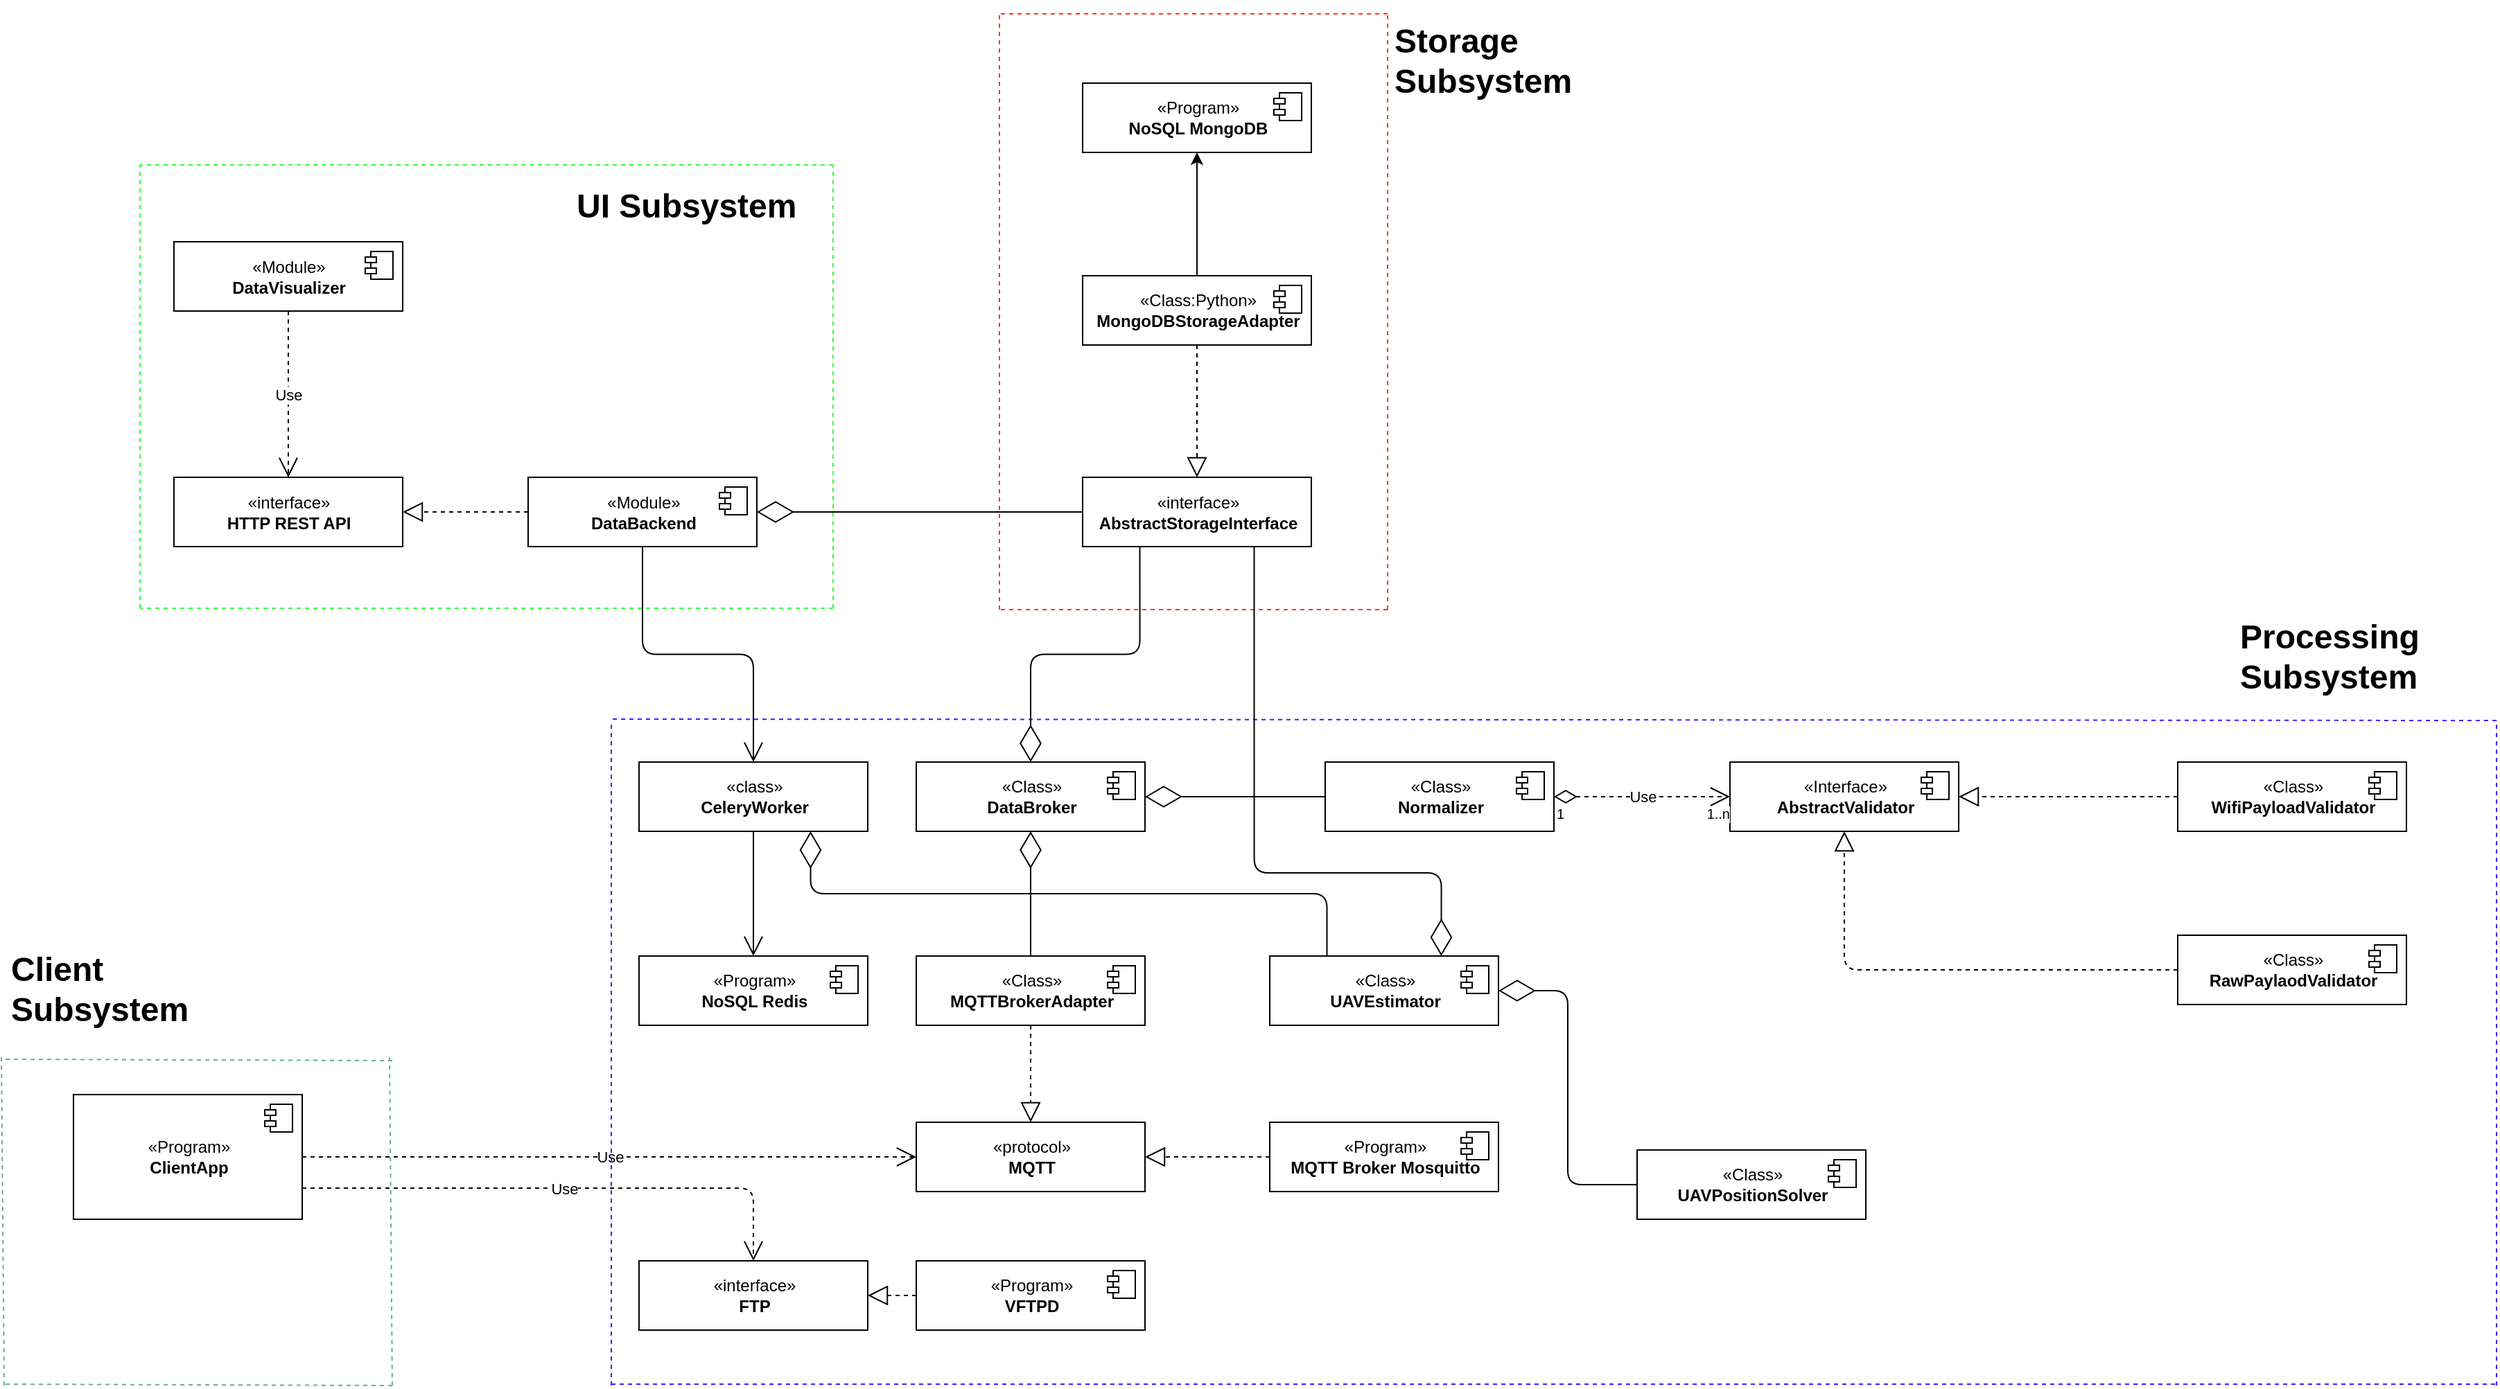 <mxfile version="12.6.5" type="device" pages="4"><diagram id="6IakAbtsR24Qg-O8dDfu" name="overview"><mxGraphModel dx="3129" dy="866" grid="1" gridSize="10" guides="1" tooltips="1" connect="1" arrows="1" fold="1" page="1" pageScale="1" pageWidth="850" pageHeight="1100" math="0" shadow="0"><root><mxCell id="WTVsRSyBLhQIjKixNa4r-0"/><mxCell id="WTVsRSyBLhQIjKixNa4r-1" parent="WTVsRSyBLhQIjKixNa4r-0"/><mxCell id="b8sYTqoRvyCXlpVilOBI-0" value="«interface»&lt;br&gt;&lt;b&gt;AbstractStorageInterface&lt;/b&gt;" style="html=1;" parent="WTVsRSyBLhQIjKixNa4r-1" vertex="1"><mxGeometry x="-340" y="384.5" width="165" height="50" as="geometry"/></mxCell><mxCell id="b8sYTqoRvyCXlpVilOBI-9" value="«Class»&lt;br&gt;&lt;b&gt;DataBroker&lt;/b&gt;" style="html=1;" parent="WTVsRSyBLhQIjKixNa4r-1" vertex="1"><mxGeometry x="-460" y="590" width="165" height="50" as="geometry"/></mxCell><mxCell id="b8sYTqoRvyCXlpVilOBI-10" value="" style="shape=component;jettyWidth=8;jettyHeight=4;" parent="b8sYTqoRvyCXlpVilOBI-9" vertex="1"><mxGeometry x="1" width="20" height="20" relative="1" as="geometry"><mxPoint x="-27" y="7" as="offset"/></mxGeometry></mxCell><mxCell id="b8sYTqoRvyCXlpVilOBI-11" value="«Module»&lt;br&gt;&lt;b&gt;DataBackend&lt;/b&gt;" style="html=1;" parent="WTVsRSyBLhQIjKixNa4r-1" vertex="1"><mxGeometry x="-740" y="384.5" width="165" height="50" as="geometry"/></mxCell><mxCell id="b8sYTqoRvyCXlpVilOBI-12" value="" style="shape=component;jettyWidth=8;jettyHeight=4;" parent="b8sYTqoRvyCXlpVilOBI-11" vertex="1"><mxGeometry x="1" width="20" height="20" relative="1" as="geometry"><mxPoint x="-27" y="7" as="offset"/></mxGeometry></mxCell><mxCell id="b8sYTqoRvyCXlpVilOBI-14" value="«protocol»&lt;br&gt;&lt;b&gt;MQTT&lt;/b&gt;" style="html=1;" parent="WTVsRSyBLhQIjKixNa4r-1" vertex="1"><mxGeometry x="-460" y="850" width="165" height="50" as="geometry"/></mxCell><mxCell id="b8sYTqoRvyCXlpVilOBI-17" value="«Class»&lt;br&gt;&lt;b&gt;MQTTBrokerAdapter&lt;/b&gt;" style="html=1;" parent="WTVsRSyBLhQIjKixNa4r-1" vertex="1"><mxGeometry x="-460" y="730" width="165" height="50" as="geometry"/></mxCell><mxCell id="b8sYTqoRvyCXlpVilOBI-18" value="" style="shape=component;jettyWidth=8;jettyHeight=4;" parent="b8sYTqoRvyCXlpVilOBI-17" vertex="1"><mxGeometry x="1" width="20" height="20" relative="1" as="geometry"><mxPoint x="-27" y="7" as="offset"/></mxGeometry></mxCell><mxCell id="b8sYTqoRvyCXlpVilOBI-19" value="" style="endArrow=block;dashed=1;endFill=0;endSize=12;html=1;" parent="WTVsRSyBLhQIjKixNa4r-1" source="b8sYTqoRvyCXlpVilOBI-17" target="b8sYTqoRvyCXlpVilOBI-14" edge="1"><mxGeometry width="160" relative="1" as="geometry"><mxPoint x="-450" y="890" as="sourcePoint"/><mxPoint x="-290" y="890" as="targetPoint"/></mxGeometry></mxCell><mxCell id="b8sYTqoRvyCXlpVilOBI-23" value="«Program»&lt;br&gt;&lt;b&gt;MQTT Broker Mosquitto&lt;/b&gt;" style="html=1;" parent="WTVsRSyBLhQIjKixNa4r-1" vertex="1"><mxGeometry x="-205" y="850" width="165" height="50" as="geometry"/></mxCell><mxCell id="b8sYTqoRvyCXlpVilOBI-24" value="" style="shape=component;jettyWidth=8;jettyHeight=4;" parent="b8sYTqoRvyCXlpVilOBI-23" vertex="1"><mxGeometry x="1" width="20" height="20" relative="1" as="geometry"><mxPoint x="-27" y="7" as="offset"/></mxGeometry></mxCell><mxCell id="b8sYTqoRvyCXlpVilOBI-26" value="«Program»&lt;br&gt;&lt;b&gt;NoSQL MongoDB&lt;/b&gt;" style="html=1;" parent="WTVsRSyBLhQIjKixNa4r-1" vertex="1"><mxGeometry x="-340" y="100" width="165" height="50" as="geometry"/></mxCell><mxCell id="b8sYTqoRvyCXlpVilOBI-27" value="" style="shape=component;jettyWidth=8;jettyHeight=4;" parent="b8sYTqoRvyCXlpVilOBI-26" vertex="1"><mxGeometry x="1" width="20" height="20" relative="1" as="geometry"><mxPoint x="-27" y="7" as="offset"/></mxGeometry></mxCell><mxCell id="b8sYTqoRvyCXlpVilOBI-29" value="«Program»&lt;br&gt;&lt;b&gt;ClientApp&lt;/b&gt;" style="html=1;" parent="WTVsRSyBLhQIjKixNa4r-1" vertex="1"><mxGeometry x="-1068" y="830" width="165" height="90" as="geometry"/></mxCell><mxCell id="b8sYTqoRvyCXlpVilOBI-30" value="" style="shape=component;jettyWidth=8;jettyHeight=4;" parent="b8sYTqoRvyCXlpVilOBI-29" vertex="1"><mxGeometry x="1" width="20" height="20" relative="1" as="geometry"><mxPoint x="-27" y="7" as="offset"/></mxGeometry></mxCell><mxCell id="b8sYTqoRvyCXlpVilOBI-31" value="Use" style="endArrow=open;endSize=12;dashed=1;html=1;edgeStyle=orthogonalEdgeStyle;" parent="WTVsRSyBLhQIjKixNa4r-1" source="b8sYTqoRvyCXlpVilOBI-29" target="b8sYTqoRvyCXlpVilOBI-14" edge="1"><mxGeometry width="160" relative="1" as="geometry"><mxPoint x="-520" y="860" as="sourcePoint"/><mxPoint x="-360" y="860" as="targetPoint"/></mxGeometry></mxCell><mxCell id="b8sYTqoRvyCXlpVilOBI-32" value="«Module»&lt;br&gt;&lt;b&gt;DataVisualizer&lt;/b&gt;" style="html=1;" parent="WTVsRSyBLhQIjKixNa4r-1" vertex="1"><mxGeometry x="-995.5" y="214.5" width="165" height="50" as="geometry"/></mxCell><mxCell id="b8sYTqoRvyCXlpVilOBI-33" value="" style="shape=component;jettyWidth=8;jettyHeight=4;" parent="b8sYTqoRvyCXlpVilOBI-32" vertex="1"><mxGeometry x="1" width="20" height="20" relative="1" as="geometry"><mxPoint x="-27" y="7" as="offset"/></mxGeometry></mxCell><mxCell id="b8sYTqoRvyCXlpVilOBI-34" value="«interface»&lt;br&gt;&lt;b&gt;HTTP REST API&lt;/b&gt;" style="html=1;" parent="WTVsRSyBLhQIjKixNa4r-1" vertex="1"><mxGeometry x="-995.5" y="384.5" width="165" height="50" as="geometry"/></mxCell><mxCell id="b8sYTqoRvyCXlpVilOBI-35" value="" style="endArrow=block;dashed=1;endFill=0;endSize=12;html=1;" parent="WTVsRSyBLhQIjKixNa4r-1" source="b8sYTqoRvyCXlpVilOBI-11" target="b8sYTqoRvyCXlpVilOBI-34" edge="1"><mxGeometry width="160" relative="1" as="geometry"><mxPoint x="-780" y="509" as="sourcePoint"/><mxPoint x="-620" y="509" as="targetPoint"/></mxGeometry></mxCell><mxCell id="b8sYTqoRvyCXlpVilOBI-36" value="Use" style="endArrow=open;endSize=12;dashed=1;html=1;" parent="WTVsRSyBLhQIjKixNa4r-1" source="b8sYTqoRvyCXlpVilOBI-32" target="b8sYTqoRvyCXlpVilOBI-34" edge="1"><mxGeometry width="160" relative="1" as="geometry"><mxPoint x="-980" y="289" as="sourcePoint"/><mxPoint x="-820" y="289" as="targetPoint"/></mxGeometry></mxCell><mxCell id="yKd5nJ1QXXET98Bv3P13-0" value="«Class»&lt;br&gt;&lt;b&gt;Normalizer&lt;/b&gt;" style="html=1;" parent="WTVsRSyBLhQIjKixNa4r-1" vertex="1"><mxGeometry x="-165" y="590" width="165" height="50" as="geometry"/></mxCell><mxCell id="yKd5nJ1QXXET98Bv3P13-1" value="" style="shape=component;jettyWidth=8;jettyHeight=4;" parent="yKd5nJ1QXXET98Bv3P13-0" vertex="1"><mxGeometry x="1" width="20" height="20" relative="1" as="geometry"><mxPoint x="-27" y="7" as="offset"/></mxGeometry></mxCell><mxCell id="yKd5nJ1QXXET98Bv3P13-2" value="«Interface»&lt;br&gt;&lt;b&gt;AbstractValidator&lt;/b&gt;&lt;br&gt;" style="html=1;" parent="WTVsRSyBLhQIjKixNa4r-1" vertex="1"><mxGeometry x="127" y="590" width="165" height="50" as="geometry"/></mxCell><mxCell id="yKd5nJ1QXXET98Bv3P13-3" value="" style="shape=component;jettyWidth=8;jettyHeight=4;" parent="yKd5nJ1QXXET98Bv3P13-2" vertex="1"><mxGeometry x="1" width="20" height="20" relative="1" as="geometry"><mxPoint x="-27" y="7" as="offset"/></mxGeometry></mxCell><mxCell id="yKd5nJ1QXXET98Bv3P13-5" value="«Class»&lt;br&gt;&lt;b&gt;RawPaylaodValidator&lt;/b&gt;" style="html=1;" parent="WTVsRSyBLhQIjKixNa4r-1" vertex="1"><mxGeometry x="450" y="715" width="165" height="50" as="geometry"/></mxCell><mxCell id="yKd5nJ1QXXET98Bv3P13-6" value="" style="shape=component;jettyWidth=8;jettyHeight=4;" parent="yKd5nJ1QXXET98Bv3P13-5" vertex="1"><mxGeometry x="1" width="20" height="20" relative="1" as="geometry"><mxPoint x="-27" y="7" as="offset"/></mxGeometry></mxCell><mxCell id="yKd5nJ1QXXET98Bv3P13-7" value="«Class»&lt;br&gt;&lt;b&gt;WifiPayloadValidator&lt;/b&gt;" style="html=1;" parent="WTVsRSyBLhQIjKixNa4r-1" vertex="1"><mxGeometry x="450" y="590" width="165" height="50" as="geometry"/></mxCell><mxCell id="yKd5nJ1QXXET98Bv3P13-8" value="" style="shape=component;jettyWidth=8;jettyHeight=4;" parent="yKd5nJ1QXXET98Bv3P13-7" vertex="1"><mxGeometry x="1" width="20" height="20" relative="1" as="geometry"><mxPoint x="-27" y="7" as="offset"/></mxGeometry></mxCell><mxCell id="yKd5nJ1QXXET98Bv3P13-11" value="" style="endArrow=block;dashed=1;endFill=0;endSize=12;html=1;edgeStyle=orthogonalEdgeStyle;" parent="WTVsRSyBLhQIjKixNa4r-1" source="yKd5nJ1QXXET98Bv3P13-5" target="yKd5nJ1QXXET98Bv3P13-2" edge="1"><mxGeometry width="160" relative="1" as="geometry"><mxPoint x="390" y="440" as="sourcePoint"/><mxPoint x="550" y="440" as="targetPoint"/></mxGeometry></mxCell><mxCell id="yKd5nJ1QXXET98Bv3P13-12" value="" style="endArrow=block;dashed=1;endFill=0;endSize=12;html=1;edgeStyle=orthogonalEdgeStyle;" parent="WTVsRSyBLhQIjKixNa4r-1" source="yKd5nJ1QXXET98Bv3P13-7" target="yKd5nJ1QXXET98Bv3P13-2" edge="1"><mxGeometry width="160" relative="1" as="geometry"><mxPoint x="320.0" y="587.828" as="sourcePoint"/><mxPoint x="420" y="634.724" as="targetPoint"/></mxGeometry></mxCell><mxCell id="yKd5nJ1QXXET98Bv3P13-13" value="Use" style="endArrow=open;html=1;endSize=12;startArrow=diamondThin;startSize=14;startFill=0;edgeStyle=orthogonalEdgeStyle;dashed=1;" parent="WTVsRSyBLhQIjKixNa4r-1" source="yKd5nJ1QXXET98Bv3P13-0" target="yKd5nJ1QXXET98Bv3P13-2" edge="1"><mxGeometry relative="1" as="geometry"><mxPoint x="40" y="710" as="sourcePoint"/><mxPoint x="200" y="710" as="targetPoint"/></mxGeometry></mxCell><mxCell id="yKd5nJ1QXXET98Bv3P13-14" value="1" style="resizable=0;html=1;align=left;verticalAlign=top;labelBackgroundColor=#ffffff;fontSize=10;" parent="yKd5nJ1QXXET98Bv3P13-13" connectable="0" vertex="1"><mxGeometry x="-1" relative="1" as="geometry"/></mxCell><mxCell id="yKd5nJ1QXXET98Bv3P13-15" value="1..n" style="resizable=0;html=1;align=right;verticalAlign=top;labelBackgroundColor=#ffffff;fontSize=10;" parent="yKd5nJ1QXXET98Bv3P13-13" connectable="0" vertex="1"><mxGeometry x="1" relative="1" as="geometry"/></mxCell><mxCell id="yKd5nJ1QXXET98Bv3P13-17" value="" style="endArrow=none;dashed=1;html=1;strokeColor=#4517FF;" parent="WTVsRSyBLhQIjKixNa4r-1" edge="1"><mxGeometry width="50" height="50" relative="1" as="geometry"><mxPoint x="-680" y="1039" as="sourcePoint"/><mxPoint x="680" y="1039" as="targetPoint"/></mxGeometry></mxCell><mxCell id="yKd5nJ1QXXET98Bv3P13-18" value="" style="endArrow=none;dashed=1;html=1;strokeColor=#4517FF;" parent="WTVsRSyBLhQIjKixNa4r-1" edge="1"><mxGeometry width="50" height="50" relative="1" as="geometry"><mxPoint x="-680" y="1040" as="sourcePoint"/><mxPoint x="-680" y="560" as="targetPoint"/></mxGeometry></mxCell><mxCell id="yKd5nJ1QXXET98Bv3P13-19" value="" style="endArrow=none;dashed=1;html=1;strokeColor=#4517FF;exitX=1;exitY=1;exitDx=0;exitDy=0;" parent="WTVsRSyBLhQIjKixNa4r-1" edge="1" source="yKd5nJ1QXXET98Bv3P13-32"><mxGeometry width="50" height="50" relative="1" as="geometry"><mxPoint x="690" y="559" as="sourcePoint"/><mxPoint x="-680" y="559" as="targetPoint"/></mxGeometry></mxCell><mxCell id="yKd5nJ1QXXET98Bv3P13-20" value="" style="endArrow=none;dashed=1;html=1;strokeColor=#4517FF;" parent="WTVsRSyBLhQIjKixNa4r-1" edge="1"><mxGeometry width="50" height="50" relative="1" as="geometry"><mxPoint x="680" y="1040" as="sourcePoint"/><mxPoint x="680" y="560" as="targetPoint"/></mxGeometry></mxCell><mxCell id="yKd5nJ1QXXET98Bv3P13-22" value="" style="endArrow=none;dashed=1;html=1;strokeColor=#FF3333;" parent="WTVsRSyBLhQIjKixNa4r-1" edge="1"><mxGeometry width="50" height="50" relative="1" as="geometry"><mxPoint x="-120" y="50" as="sourcePoint"/><mxPoint x="-400" y="50" as="targetPoint"/></mxGeometry></mxCell><mxCell id="yKd5nJ1QXXET98Bv3P13-23" value="" style="endArrow=none;dashed=1;html=1;strokeColor=#FF3333;" parent="WTVsRSyBLhQIjKixNa4r-1" edge="1"><mxGeometry width="50" height="50" relative="1" as="geometry"><mxPoint x="-120" y="480" as="sourcePoint"/><mxPoint x="-400" y="480" as="targetPoint"/></mxGeometry></mxCell><mxCell id="yKd5nJ1QXXET98Bv3P13-24" value="" style="endArrow=none;dashed=1;html=1;strokeColor=#FF3333;" parent="WTVsRSyBLhQIjKixNa4r-1" edge="1"><mxGeometry width="50" height="50" relative="1" as="geometry"><mxPoint x="-400" y="480" as="sourcePoint"/><mxPoint x="-400" y="50" as="targetPoint"/></mxGeometry></mxCell><mxCell id="yKd5nJ1QXXET98Bv3P13-25" value="" style="endArrow=none;dashed=1;html=1;strokeColor=#FF3333;" parent="WTVsRSyBLhQIjKixNa4r-1" edge="1"><mxGeometry width="50" height="50" relative="1" as="geometry"><mxPoint x="-120" y="480" as="sourcePoint"/><mxPoint x="-120" y="50" as="targetPoint"/></mxGeometry></mxCell><mxCell id="yKd5nJ1QXXET98Bv3P13-26" value="" style="endArrow=none;dashed=1;html=1;strokeColor=#33FF33;" parent="WTVsRSyBLhQIjKixNa4r-1" edge="1"><mxGeometry width="50" height="50" relative="1" as="geometry"><mxPoint x="-520" y="479" as="sourcePoint"/><mxPoint x="-520" y="159" as="targetPoint"/></mxGeometry></mxCell><mxCell id="yKd5nJ1QXXET98Bv3P13-27" value="" style="endArrow=none;dashed=1;html=1;strokeColor=#33FF33;" parent="WTVsRSyBLhQIjKixNa4r-1" edge="1"><mxGeometry width="50" height="50" relative="1" as="geometry"><mxPoint x="-1020" y="479" as="sourcePoint"/><mxPoint x="-1020" y="159" as="targetPoint"/></mxGeometry></mxCell><mxCell id="yKd5nJ1QXXET98Bv3P13-29" value="" style="endArrow=none;dashed=1;html=1;strokeColor=#33FF33;" parent="WTVsRSyBLhQIjKixNa4r-1" edge="1"><mxGeometry width="50" height="50" relative="1" as="geometry"><mxPoint x="-520" y="479" as="sourcePoint"/><mxPoint x="-1020" y="479" as="targetPoint"/></mxGeometry></mxCell><mxCell id="yKd5nJ1QXXET98Bv3P13-30" value="" style="endArrow=none;dashed=1;html=1;strokeColor=#33FF33;" parent="WTVsRSyBLhQIjKixNa4r-1" edge="1"><mxGeometry width="50" height="50" relative="1" as="geometry"><mxPoint x="-520" y="159" as="sourcePoint"/><mxPoint x="-1020" y="159" as="targetPoint"/></mxGeometry></mxCell><mxCell id="yKd5nJ1QXXET98Bv3P13-31" value="&lt;h1&gt;Storage Subsystem&lt;/h1&gt;&lt;p&gt;&lt;br&gt;&lt;/p&gt;" style="text;html=1;strokeColor=none;fillColor=none;spacing=5;spacingTop=-20;whiteSpace=wrap;overflow=hidden;rounded=0;" parent="WTVsRSyBLhQIjKixNa4r-1" vertex="1"><mxGeometry x="-120" y="50" width="190" height="120" as="geometry"/></mxCell><mxCell id="yKd5nJ1QXXET98Bv3P13-33" value="&lt;h1&gt;UI Subsystem&lt;/h1&gt;" style="text;html=1;strokeColor=none;fillColor=none;spacing=5;spacingTop=-20;whiteSpace=wrap;overflow=hidden;rounded=0;" parent="WTVsRSyBLhQIjKixNa4r-1" vertex="1"><mxGeometry x="-710" y="169" width="190" height="120" as="geometry"/></mxCell><mxCell id="yKd5nJ1QXXET98Bv3P13-32" value="&lt;h1&gt;Processing Subsystem&lt;/h1&gt;" style="text;html=1;strokeColor=none;fillColor=none;spacing=5;spacingTop=-20;whiteSpace=wrap;overflow=hidden;rounded=0;" parent="WTVsRSyBLhQIjKixNa4r-1" vertex="1"><mxGeometry x="490" y="480" width="190" height="80" as="geometry"/></mxCell><mxCell id="p-bx87oYYhnYRXoivfBt-0" value="" style="endArrow=none;dashed=1;html=1;strokeColor=#67AB9F;" parent="WTVsRSyBLhQIjKixNa4r-1" edge="1"><mxGeometry width="50" height="50" relative="1" as="geometry"><mxPoint x="-838" y="1040" as="sourcePoint"/><mxPoint x="-1118" y="1039" as="targetPoint"/></mxGeometry></mxCell><mxCell id="p-bx87oYYhnYRXoivfBt-1" value="" style="endArrow=none;dashed=1;html=1;strokeColor=#67AB9F;" parent="WTVsRSyBLhQIjKixNa4r-1" edge="1"><mxGeometry width="50" height="50" relative="1" as="geometry"><mxPoint x="-838" y="1040" as="sourcePoint"/><mxPoint x="-840" y="800" as="targetPoint"/></mxGeometry></mxCell><mxCell id="p-bx87oYYhnYRXoivfBt-2" value="" style="endArrow=none;dashed=1;html=1;strokeColor=#67AB9F;" parent="WTVsRSyBLhQIjKixNa4r-1" edge="1"><mxGeometry width="50" height="50" relative="1" as="geometry"><mxPoint x="-1118" y="1040" as="sourcePoint"/><mxPoint x="-1120" y="800" as="targetPoint"/></mxGeometry></mxCell><mxCell id="p-bx87oYYhnYRXoivfBt-3" value="" style="endArrow=none;dashed=1;html=1;strokeColor=#67AB9F;" parent="WTVsRSyBLhQIjKixNa4r-1" edge="1"><mxGeometry width="50" height="50" relative="1" as="geometry"><mxPoint x="-838" y="805.5" as="sourcePoint"/><mxPoint x="-1118" y="804.5" as="targetPoint"/></mxGeometry></mxCell><mxCell id="p-bx87oYYhnYRXoivfBt-4" value="&lt;h1&gt;Client Subsystem&lt;/h1&gt;" style="text;html=1;strokeColor=none;fillColor=none;spacing=5;spacingTop=-20;whiteSpace=wrap;overflow=hidden;rounded=0;" parent="WTVsRSyBLhQIjKixNa4r-1" vertex="1"><mxGeometry x="-1118" y="720" width="190" height="85" as="geometry"/></mxCell><mxCell id="nsBHt-gWQ41tHvnHe1pG-28" style="edgeStyle=orthogonalEdgeStyle;rounded=0;orthogonalLoop=1;jettySize=auto;html=1;" edge="1" parent="WTVsRSyBLhQIjKixNa4r-1" source="OwpkcGQChRilwSCk6cQ_-0" target="b8sYTqoRvyCXlpVilOBI-26"><mxGeometry relative="1" as="geometry"/></mxCell><mxCell id="OwpkcGQChRilwSCk6cQ_-0" value="«Class:Python»&lt;br&gt;&lt;b&gt;MongoDBStorageAdapter&lt;/b&gt;" style="html=1;" parent="WTVsRSyBLhQIjKixNa4r-1" vertex="1"><mxGeometry x="-340" y="239" width="165" height="50" as="geometry"/></mxCell><mxCell id="OwpkcGQChRilwSCk6cQ_-1" value="" style="shape=component;jettyWidth=8;jettyHeight=4;" parent="OwpkcGQChRilwSCk6cQ_-0" vertex="1"><mxGeometry x="1" width="20" height="20" relative="1" as="geometry"><mxPoint x="-27" y="7" as="offset"/></mxGeometry></mxCell><mxCell id="OwpkcGQChRilwSCk6cQ_-2" value="" style="endArrow=block;dashed=1;endFill=0;endSize=12;html=1;" parent="WTVsRSyBLhQIjKixNa4r-1" source="OwpkcGQChRilwSCk6cQ_-0" target="b8sYTqoRvyCXlpVilOBI-0" edge="1"><mxGeometry width="160" relative="1" as="geometry"><mxPoint x="-110" y="390" as="sourcePoint"/><mxPoint x="50" y="390" as="targetPoint"/></mxGeometry></mxCell><mxCell id="nsBHt-gWQ41tHvnHe1pG-0" value="«Class»&lt;br&gt;&lt;b&gt;UAVEstimator&lt;/b&gt;" style="html=1;" vertex="1" parent="WTVsRSyBLhQIjKixNa4r-1"><mxGeometry x="-205" y="730" width="165" height="50" as="geometry"/></mxCell><mxCell id="nsBHt-gWQ41tHvnHe1pG-1" value="" style="shape=component;jettyWidth=8;jettyHeight=4;" vertex="1" parent="nsBHt-gWQ41tHvnHe1pG-0"><mxGeometry x="1" width="20" height="20" relative="1" as="geometry"><mxPoint x="-27" y="7" as="offset"/></mxGeometry></mxCell><mxCell id="nsBHt-gWQ41tHvnHe1pG-4" value="" style="endArrow=diamondThin;endFill=0;endSize=24;html=1;" edge="1" parent="WTVsRSyBLhQIjKixNa4r-1" source="yKd5nJ1QXXET98Bv3P13-0" target="b8sYTqoRvyCXlpVilOBI-9"><mxGeometry width="160" relative="1" as="geometry"><mxPoint x="-285" y="785" as="sourcePoint"/><mxPoint x="-160" y="785" as="targetPoint"/></mxGeometry></mxCell><mxCell id="nsBHt-gWQ41tHvnHe1pG-5" value="" style="endArrow=diamondThin;endFill=0;endSize=24;html=1;" edge="1" parent="WTVsRSyBLhQIjKixNa4r-1" source="b8sYTqoRvyCXlpVilOBI-17" target="b8sYTqoRvyCXlpVilOBI-9"><mxGeometry width="160" relative="1" as="geometry"><mxPoint x="-275" y="795" as="sourcePoint"/><mxPoint x="-150" y="795" as="targetPoint"/></mxGeometry></mxCell><mxCell id="nsBHt-gWQ41tHvnHe1pG-8" value="«Class»&lt;br&gt;&lt;b&gt;UAVPositionSolver&lt;/b&gt;" style="html=1;" vertex="1" parent="WTVsRSyBLhQIjKixNa4r-1"><mxGeometry x="60" y="870" width="165" height="50" as="geometry"/></mxCell><mxCell id="nsBHt-gWQ41tHvnHe1pG-9" value="" style="shape=component;jettyWidth=8;jettyHeight=4;" vertex="1" parent="nsBHt-gWQ41tHvnHe1pG-8"><mxGeometry x="1" width="20" height="20" relative="1" as="geometry"><mxPoint x="-27" y="7" as="offset"/></mxGeometry></mxCell><mxCell id="nsBHt-gWQ41tHvnHe1pG-10" value="" style="endArrow=diamondThin;endFill=0;endSize=24;html=1;edgeStyle=elbowEdgeStyle;" edge="1" parent="WTVsRSyBLhQIjKixNa4r-1" source="nsBHt-gWQ41tHvnHe1pG-8" target="nsBHt-gWQ41tHvnHe1pG-0"><mxGeometry width="160" relative="1" as="geometry"><mxPoint x="-285" y="785" as="sourcePoint"/><mxPoint x="-195" y="785" as="targetPoint"/></mxGeometry></mxCell><mxCell id="nsBHt-gWQ41tHvnHe1pG-11" value="" style="endArrow=diamondThin;endFill=0;endSize=24;html=1;edgeStyle=orthogonalEdgeStyle;exitX=0.25;exitY=1;exitDx=0;exitDy=0;" edge="1" parent="WTVsRSyBLhQIjKixNa4r-1" source="b8sYTqoRvyCXlpVilOBI-0" target="b8sYTqoRvyCXlpVilOBI-9"><mxGeometry width="160" relative="1" as="geometry"><mxPoint x="-367.5" y="740" as="sourcePoint"/><mxPoint x="-367.5" y="650" as="targetPoint"/></mxGeometry></mxCell><mxCell id="nsBHt-gWQ41tHvnHe1pG-12" value="«Program»&lt;br&gt;&lt;b&gt;NoSQL Redis&lt;/b&gt;" style="html=1;" vertex="1" parent="WTVsRSyBLhQIjKixNa4r-1"><mxGeometry x="-660" y="730" width="165" height="50" as="geometry"/></mxCell><mxCell id="nsBHt-gWQ41tHvnHe1pG-13" value="" style="shape=component;jettyWidth=8;jettyHeight=4;" vertex="1" parent="nsBHt-gWQ41tHvnHe1pG-12"><mxGeometry x="1" width="20" height="20" relative="1" as="geometry"><mxPoint x="-27" y="7" as="offset"/></mxGeometry></mxCell><mxCell id="nsBHt-gWQ41tHvnHe1pG-14" value="«Program»&lt;br&gt;&lt;b&gt;VFTPD&lt;/b&gt;" style="html=1;" vertex="1" parent="WTVsRSyBLhQIjKixNa4r-1"><mxGeometry x="-460" y="950" width="165" height="50" as="geometry"/></mxCell><mxCell id="nsBHt-gWQ41tHvnHe1pG-15" value="" style="shape=component;jettyWidth=8;jettyHeight=4;" vertex="1" parent="nsBHt-gWQ41tHvnHe1pG-14"><mxGeometry x="1" width="20" height="20" relative="1" as="geometry"><mxPoint x="-27" y="7" as="offset"/></mxGeometry></mxCell><mxCell id="nsBHt-gWQ41tHvnHe1pG-16" value="«interface»&lt;br&gt;&lt;b&gt;FTP&lt;/b&gt;" style="html=1;" vertex="1" parent="WTVsRSyBLhQIjKixNa4r-1"><mxGeometry x="-660" y="950" width="165" height="50" as="geometry"/></mxCell><mxCell id="nsBHt-gWQ41tHvnHe1pG-18" value="Use" style="endArrow=open;endSize=12;dashed=1;html=1;edgeStyle=orthogonalEdgeStyle;exitX=1;exitY=0.75;exitDx=0;exitDy=0;" edge="1" parent="WTVsRSyBLhQIjKixNa4r-1" source="b8sYTqoRvyCXlpVilOBI-29" target="nsBHt-gWQ41tHvnHe1pG-16"><mxGeometry width="160" relative="1" as="geometry"><mxPoint x="-780" y="905" as="sourcePoint"/><mxPoint x="-450" y="905" as="targetPoint"/></mxGeometry></mxCell><mxCell id="nsBHt-gWQ41tHvnHe1pG-20" value="" style="endArrow=block;dashed=1;endFill=0;endSize=12;html=1;" edge="1" parent="WTVsRSyBLhQIjKixNa4r-1" source="nsBHt-gWQ41tHvnHe1pG-14" target="nsBHt-gWQ41tHvnHe1pG-16"><mxGeometry width="160" relative="1" as="geometry"><mxPoint x="-220" y="980" as="sourcePoint"/><mxPoint x="-60" y="980" as="targetPoint"/></mxGeometry></mxCell><mxCell id="nsBHt-gWQ41tHvnHe1pG-21" value="«class»&lt;br&gt;&lt;b&gt;CeleryWorker&lt;/b&gt;" style="html=1;" vertex="1" parent="WTVsRSyBLhQIjKixNa4r-1"><mxGeometry x="-660" y="590" width="165" height="50" as="geometry"/></mxCell><mxCell id="nsBHt-gWQ41tHvnHe1pG-22" value="" style="endArrow=open;endFill=1;endSize=12;html=1;" edge="1" parent="WTVsRSyBLhQIjKixNa4r-1" source="nsBHt-gWQ41tHvnHe1pG-21" target="nsBHt-gWQ41tHvnHe1pG-12"><mxGeometry width="160" relative="1" as="geometry"><mxPoint x="-850" y="650" as="sourcePoint"/><mxPoint x="-690" y="650" as="targetPoint"/></mxGeometry></mxCell><mxCell id="nsBHt-gWQ41tHvnHe1pG-24" value="" style="endArrow=open;endFill=1;endSize=12;html=1;edgeStyle=orthogonalEdgeStyle;" edge="1" parent="WTVsRSyBLhQIjKixNa4r-1" source="b8sYTqoRvyCXlpVilOBI-11" target="nsBHt-gWQ41tHvnHe1pG-21"><mxGeometry width="160" relative="1" as="geometry"><mxPoint x="-880" y="580" as="sourcePoint"/><mxPoint x="-720" y="580" as="targetPoint"/></mxGeometry></mxCell><mxCell id="nsBHt-gWQ41tHvnHe1pG-25" value="" style="endArrow=diamondThin;endFill=0;endSize=24;html=1;edgeStyle=orthogonalEdgeStyle;" edge="1" parent="WTVsRSyBLhQIjKixNa4r-1" source="b8sYTqoRvyCXlpVilOBI-0" target="b8sYTqoRvyCXlpVilOBI-11"><mxGeometry width="160" relative="1" as="geometry"><mxPoint x="-100" y="390" as="sourcePoint"/><mxPoint x="-100" y="490" as="targetPoint"/></mxGeometry></mxCell><mxCell id="nsBHt-gWQ41tHvnHe1pG-26" value="" style="endArrow=diamondThin;endFill=0;endSize=24;html=1;edgeStyle=elbowEdgeStyle;elbow=vertical;entryX=0.75;entryY=1;entryDx=0;entryDy=0;exitX=0.25;exitY=0;exitDx=0;exitDy=0;" edge="1" parent="WTVsRSyBLhQIjKixNa4r-1" source="nsBHt-gWQ41tHvnHe1pG-0" target="nsBHt-gWQ41tHvnHe1pG-21"><mxGeometry width="160" relative="1" as="geometry"><mxPoint x="-367.5" y="740" as="sourcePoint"/><mxPoint x="-367.5" y="650" as="targetPoint"/></mxGeometry></mxCell><mxCell id="nsBHt-gWQ41tHvnHe1pG-27" value="" style="endArrow=diamondThin;endFill=0;endSize=24;html=1;exitX=0.75;exitY=1;exitDx=0;exitDy=0;entryX=0.75;entryY=0;entryDx=0;entryDy=0;edgeStyle=orthogonalEdgeStyle;" edge="1" parent="WTVsRSyBLhQIjKixNa4r-1" source="b8sYTqoRvyCXlpVilOBI-0" target="nsBHt-gWQ41tHvnHe1pG-0"><mxGeometry width="160" relative="1" as="geometry"><mxPoint x="-20" y="480" as="sourcePoint"/><mxPoint x="140" y="480" as="targetPoint"/><Array as="points"><mxPoint x="-216" y="670"/><mxPoint x="-81" y="670"/></Array></mxGeometry></mxCell><mxCell id="JIbYD0B6Sesfqcak2euv-0" value="" style="endArrow=block;dashed=1;endFill=0;endSize=12;html=1;" edge="1" parent="WTVsRSyBLhQIjKixNa4r-1" source="b8sYTqoRvyCXlpVilOBI-23" target="b8sYTqoRvyCXlpVilOBI-14"><mxGeometry width="160" relative="1" as="geometry"><mxPoint x="-367.5" y="790" as="sourcePoint"/><mxPoint x="-367.5" y="860" as="targetPoint"/></mxGeometry></mxCell></root></mxGraphModel></diagram><diagram id="DZFPdz_ztI4GV9vEOH4T" name="processing_subsystem"><mxGraphModel dx="4423" dy="2165" grid="1" gridSize="10" guides="1" tooltips="1" connect="1" arrows="1" fold="1" page="1" pageScale="1" pageWidth="850" pageHeight="1100" math="0" shadow="0"><root><mxCell id="3fvJhXBKweQTrlt9AOnN-0"/><mxCell id="3fvJhXBKweQTrlt9AOnN-1" parent="3fvJhXBKweQTrlt9AOnN-0"/><mxCell id="3fvJhXBKweQTrlt9AOnN-2" value="DataBroker" style="swimlane;fontStyle=1;align=center;verticalAlign=top;childLayout=stackLayout;horizontal=1;startSize=26;horizontalStack=0;resizeParent=1;resizeParentMax=0;resizeLast=0;collapsible=1;marginBottom=0;" parent="3fvJhXBKweQTrlt9AOnN-1" vertex="1"><mxGeometry x="-320" y="895.86" width="265" height="204" as="geometry"/></mxCell><mxCell id="YKArV5RmrtoIBr3Xbxb--28" value="- _store_adapter: StorageAdapter&#10;- _topics: List[str]&#10;- _normalizer: DefaultNormalizer&#10;- _mqtt_adapter: MQTTBrokerAdapter&#10;- _is_initialized: bool&#10;" style="text;strokeColor=none;fillColor=none;align=left;verticalAlign=top;spacingLeft=4;spacingRight=4;overflow=hidden;rotatable=0;points=[[0,0.5],[1,0.5]];portConstraint=eastwest;" parent="3fvJhXBKweQTrlt9AOnN-2" vertex="1"><mxGeometry y="26" width="265" height="84" as="geometry"/></mxCell><mxCell id="3fvJhXBKweQTrlt9AOnN-4" value="" style="line;strokeWidth=1;fillColor=none;align=left;verticalAlign=middle;spacingTop=-1;spacingLeft=3;spacingRight=3;rotatable=0;labelPosition=right;points=[];portConstraint=eastwest;" parent="3fvJhXBKweQTrlt9AOnN-2" vertex="1"><mxGeometry y="110" width="265" height="8" as="geometry"/></mxCell><mxCell id="7qmgxjor1V97-zCIX52k-8" value="+ set_callback_func(str, func): bool&#10;+ get_callback_func(str): func&#10;+ initialize(): bool&#10;+ run_loop(): int&#10;+ stop_loop(): none" style="text;strokeColor=none;fillColor=none;align=left;verticalAlign=top;spacingLeft=4;spacingRight=4;overflow=hidden;rotatable=0;points=[[0,0.5],[1,0.5]];portConstraint=eastwest;" parent="3fvJhXBKweQTrlt9AOnN-2" vertex="1"><mxGeometry y="118" width="265" height="86" as="geometry"/></mxCell><mxCell id="YKArV5RmrtoIBr3Xbxb--4" value="JSONValidator" style="swimlane;fontStyle=1;align=center;verticalAlign=top;childLayout=stackLayout;horizontal=1;startSize=26;horizontalStack=0;resizeParent=1;resizeParentMax=0;resizeLast=0;collapsible=1;marginBottom=0;" parent="3fvJhXBKweQTrlt9AOnN-1" vertex="1"><mxGeometry x="430" y="1180" width="240" height="86" as="geometry"/></mxCell><mxCell id="2_ixu0XP-dh5fHz3Wtd_-16" value="# SCHEMA_FILENAME: string" style="text;strokeColor=none;fillColor=none;align=left;verticalAlign=top;spacingLeft=4;spacingRight=4;overflow=hidden;rotatable=0;points=[[0,0.5],[1,0.5]];portConstraint=eastwest;" parent="YKArV5RmrtoIBr3Xbxb--4" vertex="1"><mxGeometry y="26" width="240" height="26" as="geometry"/></mxCell><mxCell id="YKArV5RmrtoIBr3Xbxb--6" value="" style="line;strokeWidth=1;fillColor=none;align=left;verticalAlign=middle;spacingTop=-1;spacingLeft=3;spacingRight=3;rotatable=0;labelPosition=right;points=[];portConstraint=eastwest;" parent="YKArV5RmrtoIBr3Xbxb--4" vertex="1"><mxGeometry y="52" width="240" height="8" as="geometry"/></mxCell><mxCell id="YKArV5RmrtoIBr3Xbxb--5" value="- _internal_validator: object" style="text;strokeColor=none;fillColor=none;align=left;verticalAlign=top;spacingLeft=4;spacingRight=4;overflow=hidden;rotatable=0;points=[[0,0.5],[1,0.5]];portConstraint=eastwest;" parent="YKArV5RmrtoIBr3Xbxb--4" vertex="1"><mxGeometry y="60" width="240" height="26" as="geometry"/></mxCell><mxCell id="YKArV5RmrtoIBr3Xbxb--17" value="Normalizer" style="swimlane;fontStyle=1;align=center;verticalAlign=top;childLayout=stackLayout;horizontal=1;startSize=26;horizontalStack=0;resizeParent=1;resizeParentMax=0;resizeLast=0;collapsible=1;marginBottom=0;" parent="3fvJhXBKweQTrlt9AOnN-1" vertex="1"><mxGeometry x="10" y="941.86" width="290" height="112" as="geometry"/></mxCell><mxCell id="YKArV5RmrtoIBr3Xbxb--18" value="- _object_validators: dict[string, AbstactValidator]&#10;" style="text;strokeColor=none;fillColor=none;align=left;verticalAlign=top;spacingLeft=4;spacingRight=4;overflow=hidden;rotatable=0;points=[[0,0.5],[1,0.5]];portConstraint=eastwest;" parent="YKArV5RmrtoIBr3Xbxb--17" vertex="1"><mxGeometry y="26" width="290" height="26" as="geometry"/></mxCell><mxCell id="YKArV5RmrtoIBr3Xbxb--19" value="" style="line;strokeWidth=1;fillColor=none;align=left;verticalAlign=middle;spacingTop=-1;spacingLeft=3;spacingRight=3;rotatable=0;labelPosition=right;points=[];portConstraint=eastwest;" parent="YKArV5RmrtoIBr3Xbxb--17" vertex="1"><mxGeometry y="52" width="290" height="8" as="geometry"/></mxCell><mxCell id="YKArV5RmrtoIBr3Xbxb--49" value="- _try_cast(obj): dict, bool" style="text;strokeColor=none;fillColor=none;align=left;verticalAlign=top;spacingLeft=4;spacingRight=4;overflow=hidden;rotatable=0;points=[[0,0.5],[1,0.5]];portConstraint=eastwest;" parent="YKArV5RmrtoIBr3Xbxb--17" vertex="1"><mxGeometry y="60" width="290" height="26" as="geometry"/></mxCell><mxCell id="YKArV5RmrtoIBr3Xbxb--20" value="+ normalize(string): dict" style="text;strokeColor=none;fillColor=none;align=left;verticalAlign=top;spacingLeft=4;spacingRight=4;overflow=hidden;rotatable=0;points=[[0,0.5],[1,0.5]];portConstraint=eastwest;" parent="YKArV5RmrtoIBr3Xbxb--17" vertex="1"><mxGeometry y="86" width="290" height="26" as="geometry"/></mxCell><mxCell id="XSxyeb2jUyXb1YF_1Cpq-0" value="&lt;p style=&quot;margin: 0px ; margin-top: 4px ; text-align: center&quot;&gt;&lt;i&gt;&amp;lt;&amp;lt;Interface&amp;gt;&amp;gt;&lt;/i&gt;&lt;br&gt;&lt;b&gt;AbstractValidator&lt;/b&gt;&lt;/p&gt;&lt;hr size=&quot;1&quot;&gt;&lt;p style=&quot;margin: 0px ; margin-left: 4px&quot;&gt;+ validate(object): bool&lt;br&gt;+ get_schema(): dict&lt;/p&gt;&lt;p style=&quot;margin: 0px ; margin-left: 4px&quot;&gt;&lt;span&gt;+ compare_schema(dict)&lt;/span&gt;&lt;span&gt;: bool&lt;/span&gt;&lt;/p&gt;" style="verticalAlign=top;align=left;overflow=fill;fontSize=12;fontFamily=Helvetica;html=1;rounded=0;shadow=0;comic=0;labelBackgroundColor=none;strokeColor=#000000;strokeWidth=1;fillColor=#ffffff;" parent="3fvJhXBKweQTrlt9AOnN-1" vertex="1"><mxGeometry x="390" y="949.29" width="320" height="97.14" as="geometry"/></mxCell><mxCell id="NjrbxHyWgU-7uaqGN7TI-1" value="RawPayloadValidator" style="swimlane;fontStyle=1;align=center;verticalAlign=top;childLayout=stackLayout;horizontal=1;startSize=26;horizontalStack=0;resizeParent=1;resizeParentMax=0;resizeLast=0;collapsible=1;marginBottom=0;" parent="3fvJhXBKweQTrlt9AOnN-1" vertex="1"><mxGeometry x="760" y="1400" width="240" height="34" as="geometry"/></mxCell><mxCell id="NjrbxHyWgU-7uaqGN7TI-3" value="" style="line;strokeWidth=1;fillColor=none;align=left;verticalAlign=middle;spacingTop=-1;spacingLeft=3;spacingRight=3;rotatable=0;labelPosition=right;points=[];portConstraint=eastwest;" parent="NjrbxHyWgU-7uaqGN7TI-1" vertex="1"><mxGeometry y="26" width="240" height="8" as="geometry"/></mxCell><mxCell id="NjrbxHyWgU-7uaqGN7TI-5" value="WifiPayloadValidator" style="swimlane;fontStyle=1;align=center;verticalAlign=top;childLayout=stackLayout;horizontal=1;startSize=26;horizontalStack=0;resizeParent=1;resizeParentMax=0;resizeLast=0;collapsible=1;marginBottom=0;" parent="3fvJhXBKweQTrlt9AOnN-1" vertex="1"><mxGeometry x="760" y="1320" width="240" height="34" as="geometry"/></mxCell><mxCell id="NjrbxHyWgU-7uaqGN7TI-7" value="" style="line;strokeWidth=1;fillColor=none;align=left;verticalAlign=middle;spacingTop=-1;spacingLeft=3;spacingRight=3;rotatable=0;labelPosition=right;points=[];portConstraint=eastwest;" parent="NjrbxHyWgU-7uaqGN7TI-5" vertex="1"><mxGeometry y="26" width="240" height="8" as="geometry"/></mxCell><mxCell id="2_ixu0XP-dh5fHz3Wtd_-6" value="JSONSchemaValidator" style="swimlane;fontStyle=1;align=center;verticalAlign=top;childLayout=stackLayout;horizontal=1;startSize=26;horizontalStack=0;resizeParent=1;resizeParentMax=0;resizeLast=0;collapsible=1;marginBottom=0;" parent="3fvJhXBKweQTrlt9AOnN-1" vertex="1"><mxGeometry x="210" y="1301.93" width="240" height="34" as="geometry"/></mxCell><mxCell id="2_ixu0XP-dh5fHz3Wtd_-8" value="" style="line;strokeWidth=1;fillColor=none;align=left;verticalAlign=middle;spacingTop=-1;spacingLeft=3;spacingRight=3;rotatable=0;labelPosition=right;points=[];portConstraint=eastwest;" parent="2_ixu0XP-dh5fHz3Wtd_-6" vertex="1"><mxGeometry y="26" width="240" height="8" as="geometry"/></mxCell><mxCell id="5JIb96-CNmKN0tBaV8vW-4" value="" style="endArrow=diamondThin;endFill=1;endSize=24;html=1;strokeColor=#000000;edgeStyle=orthogonalEdgeStyle;" parent="3fvJhXBKweQTrlt9AOnN-1" source="2_ixu0XP-dh5fHz3Wtd_-6" target="YKArV5RmrtoIBr3Xbxb--4" edge="1"><mxGeometry width="160" relative="1" as="geometry"><mxPoint x="-690" y="840" as="sourcePoint"/><mxPoint x="-530" y="840" as="targetPoint"/><Array as="points"><mxPoint x="480" y="1327"/></Array></mxGeometry></mxCell><mxCell id="5JIb96-CNmKN0tBaV8vW-5" value="Extends" style="endArrow=block;endSize=16;endFill=0;html=1;strokeColor=#000000;edgeStyle=orthogonalEdgeStyle;" parent="3fvJhXBKweQTrlt9AOnN-1" source="NjrbxHyWgU-7uaqGN7TI-1" target="YKArV5RmrtoIBr3Xbxb--4" edge="1"><mxGeometry width="160" relative="1" as="geometry"><mxPoint x="-540" y="780" as="sourcePoint"/><mxPoint x="-380" y="780" as="targetPoint"/></mxGeometry></mxCell><mxCell id="5JIb96-CNmKN0tBaV8vW-6" value="Extends" style="endArrow=block;endSize=16;endFill=0;html=1;strokeColor=#000000;edgeStyle=orthogonalEdgeStyle;" parent="3fvJhXBKweQTrlt9AOnN-1" source="NjrbxHyWgU-7uaqGN7TI-5" target="YKArV5RmrtoIBr3Xbxb--4" edge="1"><mxGeometry width="160" relative="1" as="geometry"><mxPoint x="-214.782" y="668" as="sourcePoint"/><mxPoint x="-359.023" y="597.5" as="targetPoint"/><Array as="points"><mxPoint x="640" y="1337"/></Array></mxGeometry></mxCell><mxCell id="5JIb96-CNmKN0tBaV8vW-8" value="" style="endArrow=block;dashed=1;endFill=0;endSize=12;html=1;strokeColor=#000000;" parent="3fvJhXBKweQTrlt9AOnN-1" source="YKArV5RmrtoIBr3Xbxb--4" target="XSxyeb2jUyXb1YF_1Cpq-0" edge="1"><mxGeometry width="160" relative="1" as="geometry"><mxPoint x="-660" y="470" as="sourcePoint"/><mxPoint x="-500" y="470" as="targetPoint"/></mxGeometry></mxCell><mxCell id="5JIb96-CNmKN0tBaV8vW-11" value="Use" style="endArrow=open;endSize=12;dashed=1;html=1;strokeColor=#000000;" parent="3fvJhXBKweQTrlt9AOnN-1" source="YKArV5RmrtoIBr3Xbxb--17" target="XSxyeb2jUyXb1YF_1Cpq-0" edge="1"><mxGeometry width="160" relative="1" as="geometry"><mxPoint x="-280" y="400" as="sourcePoint"/><mxPoint x="-120" y="400" as="targetPoint"/></mxGeometry></mxCell><mxCell id="j_m08SYZYkMDLpL4jlZW-0" value="«interface»&lt;br&gt;&lt;b&gt;AbstractStorageInterface&lt;/b&gt;" style="html=1;" vertex="1" parent="3fvJhXBKweQTrlt9AOnN-1"><mxGeometry x="-270" y="720" width="165" height="50" as="geometry"/></mxCell><mxCell id="j_m08SYZYkMDLpL4jlZW-3" value="«Module»&lt;br&gt;&lt;b&gt;DataBackend&lt;/b&gt;" style="html=1;" vertex="1" parent="3fvJhXBKweQTrlt9AOnN-1"><mxGeometry x="-800" y="1150" width="165" height="50" as="geometry"/></mxCell><mxCell id="j_m08SYZYkMDLpL4jlZW-4" value="" style="shape=component;jettyWidth=8;jettyHeight=4;" vertex="1" parent="j_m08SYZYkMDLpL4jlZW-3"><mxGeometry x="1" width="20" height="20" relative="1" as="geometry"><mxPoint x="-27" y="7" as="offset"/></mxGeometry></mxCell><mxCell id="j_m08SYZYkMDLpL4jlZW-5" value="«protocol»&lt;br&gt;&lt;b&gt;MQTT&lt;/b&gt;" style="html=1;" vertex="1" parent="3fvJhXBKweQTrlt9AOnN-1"><mxGeometry x="-267" y="1690" width="165" height="50" as="geometry"/></mxCell><mxCell id="j_m08SYZYkMDLpL4jlZW-8" value="" style="endArrow=block;dashed=1;endFill=0;endSize=12;html=1;" edge="1" parent="3fvJhXBKweQTrlt9AOnN-1" source="j_m08SYZYkMDLpL4jlZW-45" target="j_m08SYZYkMDLpL4jlZW-5"><mxGeometry width="160" relative="1" as="geometry"><mxPoint x="-420" y="1405.5" as="sourcePoint"/><mxPoint x="-260" y="1405.5" as="targetPoint"/></mxGeometry></mxCell><mxCell id="j_m08SYZYkMDLpL4jlZW-9" value="«Program»&lt;br&gt;&lt;b&gt;MQTT Broker Mosquitto&lt;/b&gt;" style="html=1;" vertex="1" parent="3fvJhXBKweQTrlt9AOnN-1"><mxGeometry x="-12" y="1690" width="165" height="50" as="geometry"/></mxCell><mxCell id="j_m08SYZYkMDLpL4jlZW-10" value="" style="shape=component;jettyWidth=8;jettyHeight=4;" vertex="1" parent="j_m08SYZYkMDLpL4jlZW-9"><mxGeometry x="1" width="20" height="20" relative="1" as="geometry"><mxPoint x="-27" y="7" as="offset"/></mxGeometry></mxCell><mxCell id="j_m08SYZYkMDLpL4jlZW-27" value="" style="endArrow=diamondThin;endFill=0;endSize=24;html=1;" edge="1" parent="3fvJhXBKweQTrlt9AOnN-1" source="YKArV5RmrtoIBr3Xbxb--17" target="3fvJhXBKweQTrlt9AOnN-2"><mxGeometry width="160" relative="1" as="geometry"><mxPoint x="-255" y="1300.5" as="sourcePoint"/><mxPoint x="-130" y="1300.5" as="targetPoint"/></mxGeometry></mxCell><mxCell id="j_m08SYZYkMDLpL4jlZW-28" value="" style="endArrow=diamondThin;endFill=0;endSize=24;html=1;" edge="1" parent="3fvJhXBKweQTrlt9AOnN-1" source="j_m08SYZYkMDLpL4jlZW-45" target="7qmgxjor1V97-zCIX52k-8"><mxGeometry width="160" relative="1" as="geometry"><mxPoint x="-245" y="1310.5" as="sourcePoint"/><mxPoint x="-120" y="1310.5" as="targetPoint"/></mxGeometry></mxCell><mxCell id="j_m08SYZYkMDLpL4jlZW-32" value="" style="endArrow=diamondThin;endFill=0;endSize=24;html=1;edgeStyle=elbowEdgeStyle;" edge="1" parent="3fvJhXBKweQTrlt9AOnN-1" source="0MRomg2fBdYnOvzbNtj8-0" target="0MRomg2fBdYnOvzbNtj8-5"><mxGeometry width="160" relative="1" as="geometry"><mxPoint x="-255" y="1300.5" as="sourcePoint"/><mxPoint x="40" y="1330" as="targetPoint"/></mxGeometry></mxCell><mxCell id="j_m08SYZYkMDLpL4jlZW-33" value="" style="endArrow=diamondThin;endFill=0;endSize=24;html=1;" edge="1" parent="3fvJhXBKweQTrlt9AOnN-1" source="j_m08SYZYkMDLpL4jlZW-0" target="3fvJhXBKweQTrlt9AOnN-2"><mxGeometry width="160" relative="1" as="geometry"><mxPoint x="-337.5" y="1255.5" as="sourcePoint"/><mxPoint x="-337.5" y="1165.5" as="targetPoint"/></mxGeometry></mxCell><mxCell id="j_m08SYZYkMDLpL4jlZW-34" value="«Program»&lt;br&gt;&lt;b&gt;NoSQL Redis&lt;/b&gt;" style="html=1;" vertex="1" parent="3fvJhXBKweQTrlt9AOnN-1"><mxGeometry x="-800" y="1344" width="165" height="50" as="geometry"/></mxCell><mxCell id="j_m08SYZYkMDLpL4jlZW-35" value="" style="shape=component;jettyWidth=8;jettyHeight=4;" vertex="1" parent="j_m08SYZYkMDLpL4jlZW-34"><mxGeometry x="1" width="20" height="20" relative="1" as="geometry"><mxPoint x="-27" y="7" as="offset"/></mxGeometry></mxCell><mxCell id="j_m08SYZYkMDLpL4jlZW-36" value="«Program»&lt;br&gt;&lt;b&gt;VFTPD&lt;/b&gt;" style="html=1;" vertex="1" parent="3fvJhXBKweQTrlt9AOnN-1"><mxGeometry x="-12" y="1790" width="165" height="50" as="geometry"/></mxCell><mxCell id="j_m08SYZYkMDLpL4jlZW-37" value="" style="shape=component;jettyWidth=8;jettyHeight=4;" vertex="1" parent="j_m08SYZYkMDLpL4jlZW-36"><mxGeometry x="1" width="20" height="20" relative="1" as="geometry"><mxPoint x="-27" y="7" as="offset"/></mxGeometry></mxCell><mxCell id="j_m08SYZYkMDLpL4jlZW-38" value="«protocol»&lt;br&gt;&lt;b&gt;FTP&lt;/b&gt;" style="html=1;" vertex="1" parent="3fvJhXBKweQTrlt9AOnN-1"><mxGeometry x="-267" y="1790" width="165" height="50" as="geometry"/></mxCell><mxCell id="j_m08SYZYkMDLpL4jlZW-39" value="" style="endArrow=block;dashed=1;endFill=0;endSize=12;html=1;" edge="1" parent="3fvJhXBKweQTrlt9AOnN-1" source="j_m08SYZYkMDLpL4jlZW-36" target="j_m08SYZYkMDLpL4jlZW-38"><mxGeometry width="160" relative="1" as="geometry"><mxPoint x="-190" y="1495.5" as="sourcePoint"/><mxPoint x="-30" y="1495.5" as="targetPoint"/></mxGeometry></mxCell><mxCell id="j_m08SYZYkMDLpL4jlZW-40" value="«class»&lt;br&gt;&lt;b&gt;CeleryWorker&lt;/b&gt;" style="html=1;" vertex="1" parent="3fvJhXBKweQTrlt9AOnN-1"><mxGeometry x="-800" y="1251.93" width="165" height="50" as="geometry"/></mxCell><mxCell id="j_m08SYZYkMDLpL4jlZW-41" value="" style="endArrow=open;endFill=1;endSize=12;html=1;" edge="1" parent="3fvJhXBKweQTrlt9AOnN-1" source="j_m08SYZYkMDLpL4jlZW-40" target="j_m08SYZYkMDLpL4jlZW-34"><mxGeometry width="160" relative="1" as="geometry"><mxPoint x="-820" y="1165.5" as="sourcePoint"/><mxPoint x="-660" y="1165.5" as="targetPoint"/></mxGeometry></mxCell><mxCell id="j_m08SYZYkMDLpL4jlZW-42" value="" style="endArrow=open;endFill=1;endSize=12;html=1;edgeStyle=orthogonalEdgeStyle;" edge="1" parent="3fvJhXBKweQTrlt9AOnN-1" source="j_m08SYZYkMDLpL4jlZW-3" target="j_m08SYZYkMDLpL4jlZW-40"><mxGeometry width="160" relative="1" as="geometry"><mxPoint x="-850" y="1095.5" as="sourcePoint"/><mxPoint x="-690" y="1095.5" as="targetPoint"/></mxGeometry></mxCell><mxCell id="j_m08SYZYkMDLpL4jlZW-43" value="" style="endArrow=diamondThin;endFill=0;endSize=24;html=1;elbow=vertical;" edge="1" parent="3fvJhXBKweQTrlt9AOnN-1" source="0MRomg2fBdYnOvzbNtj8-4" target="j_m08SYZYkMDLpL4jlZW-40"><mxGeometry width="160" relative="1" as="geometry"><mxPoint x="-337.5" y="1255.5" as="sourcePoint"/><mxPoint x="-337.5" y="1165.5" as="targetPoint"/></mxGeometry></mxCell><mxCell id="j_m08SYZYkMDLpL4jlZW-44" value="" style="endArrow=diamondThin;endFill=0;endSize=24;html=1;edgeStyle=orthogonalEdgeStyle;" edge="1" parent="3fvJhXBKweQTrlt9AOnN-1" source="j_m08SYZYkMDLpL4jlZW-0" target="0MRomg2fBdYnOvzbNtj8-4"><mxGeometry width="160" relative="1" as="geometry"><mxPoint x="10" y="995.5" as="sourcePoint"/><mxPoint x="170" y="995.5" as="targetPoint"/><Array as="points"><mxPoint x="-425" y="745"/></Array></mxGeometry></mxCell><mxCell id="j_m08SYZYkMDLpL4jlZW-45" value="MQTTBrokerAdapter" style="swimlane;fontStyle=1;align=center;verticalAlign=top;childLayout=stackLayout;horizontal=1;startSize=26;horizontalStack=0;resizeParent=1;resizeParentMax=0;resizeLast=0;collapsible=1;marginBottom=0;" vertex="1" parent="3fvJhXBKweQTrlt9AOnN-1"><mxGeometry x="-300" y="1400" width="231" height="200" as="geometry"/></mxCell><mxCell id="j_m08SYZYkMDLpL4jlZW-46" value="- _conn: MQTTConnection&#10;- _topics: dict" style="text;strokeColor=none;fillColor=none;align=left;verticalAlign=top;spacingLeft=4;spacingRight=4;overflow=hidden;rotatable=0;points=[[0,0.5],[1,0.5]];portConstraint=eastwest;" vertex="1" parent="j_m08SYZYkMDLpL4jlZW-45"><mxGeometry y="26" width="231" height="44" as="geometry"/></mxCell><mxCell id="j_m08SYZYkMDLpL4jlZW-50" value="" style="line;strokeWidth=1;fillColor=none;align=left;verticalAlign=middle;spacingTop=-1;spacingLeft=3;spacingRight=3;rotatable=0;labelPosition=right;points=[];portConstraint=eastwest;" vertex="1" parent="j_m08SYZYkMDLpL4jlZW-45"><mxGeometry y="70" width="231" height="8" as="geometry"/></mxCell><mxCell id="j_m08SYZYkMDLpL4jlZW-51" value="- _connect(): bool&#10;+ get_topics(): List[str]&#10;+ publish(str, str): bool&#10;+ add_topic(str, func, bool): bool&#10;+ del_topic(str): bool&#10;+ serve(): int&#10;+ stop(): int" style="text;strokeColor=none;fillColor=none;align=left;verticalAlign=top;spacingLeft=4;spacingRight=4;overflow=hidden;rotatable=0;points=[[0,0.5],[1,0.5]];portConstraint=eastwest;" vertex="1" parent="j_m08SYZYkMDLpL4jlZW-45"><mxGeometry y="78" width="231" height="122" as="geometry"/></mxCell><mxCell id="0MRomg2fBdYnOvzbNtj8-0" value="UAVPositionSolver" style="swimlane;fontStyle=1;align=center;verticalAlign=top;childLayout=stackLayout;horizontal=1;startSize=26;horizontalStack=0;resizeParent=1;resizeParentMax=0;resizeLast=0;collapsible=1;marginBottom=0;" vertex="1" parent="3fvJhXBKweQTrlt9AOnN-1"><mxGeometry x="255" y="1450" width="231" height="200" as="geometry"/></mxCell><mxCell id="0MRomg2fBdYnOvzbNtj8-1" value="- _conn: MQTTConnection&#10;- _topics: dict" style="text;strokeColor=none;fillColor=none;align=left;verticalAlign=top;spacingLeft=4;spacingRight=4;overflow=hidden;rotatable=0;points=[[0,0.5],[1,0.5]];portConstraint=eastwest;" vertex="1" parent="0MRomg2fBdYnOvzbNtj8-0"><mxGeometry y="26" width="231" height="44" as="geometry"/></mxCell><mxCell id="0MRomg2fBdYnOvzbNtj8-2" value="" style="line;strokeWidth=1;fillColor=none;align=left;verticalAlign=middle;spacingTop=-1;spacingLeft=3;spacingRight=3;rotatable=0;labelPosition=right;points=[];portConstraint=eastwest;" vertex="1" parent="0MRomg2fBdYnOvzbNtj8-0"><mxGeometry y="70" width="231" height="8" as="geometry"/></mxCell><mxCell id="0MRomg2fBdYnOvzbNtj8-3" value="- _connect(): bool&#10;+ get_topics(): List[str]&#10;+ publish(str, str): bool&#10;+ add_topic(str, func, bool): bool&#10;+ del_topic(str): bool&#10;+ serve(): int&#10;+ stop(): int" style="text;strokeColor=none;fillColor=none;align=left;verticalAlign=top;spacingLeft=4;spacingRight=4;overflow=hidden;rotatable=0;points=[[0,0.5],[1,0.5]];portConstraint=eastwest;" vertex="1" parent="0MRomg2fBdYnOvzbNtj8-0"><mxGeometry y="78" width="231" height="122" as="geometry"/></mxCell><mxCell id="0MRomg2fBdYnOvzbNtj8-4" value="UAVEstimator" style="swimlane;fontStyle=1;align=center;verticalAlign=top;childLayout=stackLayout;horizontal=1;startSize=26;horizontalStack=0;resizeParent=1;resizeParentMax=0;resizeLast=0;collapsible=1;marginBottom=0;" vertex="1" parent="3fvJhXBKweQTrlt9AOnN-1"><mxGeometry x="-570" y="1220" width="290" height="114" as="geometry"/></mxCell><mxCell id="0MRomg2fBdYnOvzbNtj8-5" value="+ solver: UAVPositionSolver&#10;- _store_adapter: StorageAdapter&#10;+ window_size: int" style="text;strokeColor=none;fillColor=none;align=left;verticalAlign=top;spacingLeft=4;spacingRight=4;overflow=hidden;rotatable=0;points=[[0,0.5],[1,0.5]];portConstraint=eastwest;" vertex="1" parent="0MRomg2fBdYnOvzbNtj8-4"><mxGeometry y="26" width="290" height="54" as="geometry"/></mxCell><mxCell id="0MRomg2fBdYnOvzbNtj8-6" value="" style="line;strokeWidth=1;fillColor=none;align=left;verticalAlign=middle;spacingTop=-1;spacingLeft=3;spacingRight=3;rotatable=0;labelPosition=right;points=[];portConstraint=eastwest;" vertex="1" parent="0MRomg2fBdYnOvzbNtj8-4"><mxGeometry y="80" width="290" height="8" as="geometry"/></mxCell><mxCell id="0MRomg2fBdYnOvzbNtj8-7" value="+ run_estimation(datetime, datetime, int, **kwargs):" style="text;strokeColor=none;fillColor=none;align=left;verticalAlign=top;spacingLeft=4;spacingRight=4;overflow=hidden;rotatable=0;points=[[0,0.5],[1,0.5]];portConstraint=eastwest;" vertex="1" parent="0MRomg2fBdYnOvzbNtj8-4"><mxGeometry y="88" width="290" height="26" as="geometry"/></mxCell><mxCell id="rQrS6iqJj6IqS7AWErk--1" value="Text" style="text;html=1;align=center;verticalAlign=middle;resizable=0;points=[];autosize=1;" vertex="1" parent="3fvJhXBKweQTrlt9AOnN-1"><mxGeometry x="48" y="1823" width="40" height="20" as="geometry"/></mxCell><mxCell id="TpeNRJ1lhGJQZR38W7Ws-0" value="" style="endArrow=block;dashed=1;endFill=0;endSize=12;html=1;" edge="1" parent="3fvJhXBKweQTrlt9AOnN-1" source="j_m08SYZYkMDLpL4jlZW-9" target="j_m08SYZYkMDLpL4jlZW-5"><mxGeometry width="160" relative="1" as="geometry"><mxPoint x="-174.5" y="1610" as="sourcePoint"/><mxPoint x="-174.5" y="1700.0" as="targetPoint"/></mxGeometry></mxCell></root></mxGraphModel></diagram><diagram id="Pa_aF5cJvK_PFIpuJkPc" name="storage_subsystem"><mxGraphModel dx="2279" dy="866" grid="1" gridSize="10" guides="1" tooltips="1" connect="1" arrows="1" fold="1" page="1" pageScale="1" pageWidth="850" pageHeight="1100" math="0" shadow="0"><root><mxCell id="RbIXOb2x7SrhhQGuLrWi-0"/><mxCell id="RbIXOb2x7SrhhQGuLrWi-1" parent="RbIXOb2x7SrhhQGuLrWi-0"/><mxCell id="WCpkHkR63G-BCb2pB5P7-7" value="«interface»&lt;br&gt;&lt;b&gt;AbstractStorageInterface&lt;/b&gt;" style="html=1;" parent="RbIXOb2x7SrhhQGuLrWi-1" vertex="1"><mxGeometry x="-370" y="679" width="165" height="50" as="geometry"/></mxCell><mxCell id="iRUTihOt9pO598bPXQOp-0" value="«Program»&lt;br&gt;&lt;b&gt;NoSQL MongoDB&lt;/b&gt;" style="html=1;" parent="RbIXOb2x7SrhhQGuLrWi-1" vertex="1"><mxGeometry x="-370" y="180" width="165" height="50" as="geometry"/></mxCell><mxCell id="iRUTihOt9pO598bPXQOp-1" value="" style="shape=component;jettyWidth=8;jettyHeight=4;" parent="iRUTihOt9pO598bPXQOp-0" vertex="1"><mxGeometry x="1" width="20" height="20" relative="1" as="geometry"><mxPoint x="-27" y="7" as="offset"/></mxGeometry></mxCell><mxCell id="AbIVZqaaWJaZlEK9RegZ-0" style="edgeStyle=orthogonalEdgeStyle;rounded=0;orthogonalLoop=1;jettySize=auto;html=1;" edge="1" parent="RbIXOb2x7SrhhQGuLrWi-1" source="X70onJ8IVrgHbeuBH-iq-0" target="iRUTihOt9pO598bPXQOp-0"><mxGeometry relative="1" as="geometry"/></mxCell><mxCell id="X70onJ8IVrgHbeuBH-iq-0" value="MongoDBStorageAdapter:Python" style="swimlane;fontStyle=1;align=center;verticalAlign=top;childLayout=stackLayout;horizontal=1;startSize=26;horizontalStack=0;resizeParent=1;resizeParentMax=0;resizeLast=0;collapsible=1;marginBottom=0;" parent="RbIXOb2x7SrhhQGuLrWi-1" vertex="1"><mxGeometry x="-407.5" y="419" width="240" height="190" as="geometry"/></mxCell><mxCell id="X70onJ8IVrgHbeuBH-iq-1" value="- _conn: MongoDBConnection" style="text;strokeColor=none;fillColor=none;align=left;verticalAlign=top;spacingLeft=4;spacingRight=4;overflow=hidden;rotatable=0;points=[[0,0.5],[1,0.5]];portConstraint=eastwest;" parent="X70onJ8IVrgHbeuBH-iq-0" vertex="1"><mxGeometry y="26" width="240" height="26" as="geometry"/></mxCell><mxCell id="X70onJ8IVrgHbeuBH-iq-2" value="" style="line;strokeWidth=1;fillColor=none;align=left;verticalAlign=middle;spacingTop=-1;spacingLeft=3;spacingRight=3;rotatable=0;labelPosition=right;points=[];portConstraint=eastwest;" parent="X70onJ8IVrgHbeuBH-iq-0" vertex="1"><mxGeometry y="52" width="240" height="8" as="geometry"/></mxCell><mxCell id="DAnrT2UWms-Kv67AvOeM-0" value="+ connect(): bool" style="text;strokeColor=none;fillColor=none;align=left;verticalAlign=top;spacingLeft=4;spacingRight=4;overflow=hidden;rotatable=0;points=[[0,0.5],[1,0.5]];portConstraint=eastwest;" vertex="1" parent="X70onJ8IVrgHbeuBH-iq-0"><mxGeometry y="60" width="240" height="26" as="geometry"/></mxCell><mxCell id="DAnrT2UWms-Kv67AvOeM-1" value="+ item: attribute" style="text;strokeColor=none;fillColor=none;align=left;verticalAlign=top;spacingLeft=4;spacingRight=4;overflow=hidden;rotatable=0;points=[[0,0.5],[1,0.5]];portConstraint=eastwest;" vertex="1" parent="X70onJ8IVrgHbeuBH-iq-0"><mxGeometry y="86" width="240" height="26" as="geometry"/></mxCell><mxCell id="X70onJ8IVrgHbeuBH-iq-3" value="+ get_all_messages(): List[dict]" style="text;strokeColor=none;fillColor=none;align=left;verticalAlign=top;spacingLeft=4;spacingRight=4;overflow=hidden;rotatable=0;points=[[0,0.5],[1,0.5]];portConstraint=eastwest;" parent="X70onJ8IVrgHbeuBH-iq-0" vertex="1"><mxGeometry y="112" width="240" height="26" as="geometry"/></mxCell><mxCell id="X70onJ8IVrgHbeuBH-iq-4" value="+ get_last_message(): List[dict]" style="text;strokeColor=none;fillColor=none;align=left;verticalAlign=top;spacingLeft=4;spacingRight=4;overflow=hidden;rotatable=0;points=[[0,0.5],[1,0.5]];portConstraint=eastwest;" parent="X70onJ8IVrgHbeuBH-iq-0" vertex="1"><mxGeometry y="138" width="240" height="26" as="geometry"/></mxCell><mxCell id="X70onJ8IVrgHbeuBH-iq-5" value="+ save_message(dict): bool" style="text;strokeColor=none;fillColor=none;align=left;verticalAlign=top;spacingLeft=4;spacingRight=4;overflow=hidden;rotatable=0;points=[[0,0.5],[1,0.5]];portConstraint=eastwest;" parent="X70onJ8IVrgHbeuBH-iq-0" vertex="1"><mxGeometry y="164" width="240" height="26" as="geometry"/></mxCell><mxCell id="2JhOkrZUt8YhpArddaWN-0" value="" style="endArrow=block;dashed=1;endFill=0;endSize=12;html=1;" edge="1" parent="RbIXOb2x7SrhhQGuLrWi-1" source="X70onJ8IVrgHbeuBH-iq-0" target="WCpkHkR63G-BCb2pB5P7-7"><mxGeometry width="160" relative="1" as="geometry"><mxPoint x="-540" y="590" as="sourcePoint"/><mxPoint x="-380" y="590" as="targetPoint"/></mxGeometry></mxCell></root></mxGraphModel></diagram><diagram id="K3zSBnNj2vGm3KnrZE72" name="ui_subsystem"><mxGraphModel dx="1429" dy="866" grid="1" gridSize="10" guides="1" tooltips="1" connect="1" arrows="1" fold="1" page="1" pageScale="1" pageWidth="827" pageHeight="1169" math="0" shadow="0"><root><mxCell id="QmzMwCsCMpwE0YtxLyRg-0"/><mxCell id="QmzMwCsCMpwE0YtxLyRg-1" parent="QmzMwCsCMpwE0YtxLyRg-0"/><mxCell id="ntUqoi2YakhnK2PqD_mM-0" value="DataBackend: FlaskApp" style="swimlane;fontStyle=1;align=center;verticalAlign=top;childLayout=stackLayout;horizontal=1;startSize=26;horizontalStack=0;resizeParent=1;resizeParentMax=0;resizeLast=0;collapsible=1;marginBottom=0;" parent="QmzMwCsCMpwE0YtxLyRg-1" vertex="1"><mxGeometry x="540" y="292" width="240" height="240" as="geometry"/></mxCell><mxCell id="VMt5ELSFJ9tyYA8TdJB4-2" value="+ storage: MongoDBStorageAdapter" style="text;strokeColor=none;fillColor=none;align=left;verticalAlign=top;spacingLeft=4;spacingRight=4;overflow=hidden;rotatable=0;points=[[0,0.5],[1,0.5]];portConstraint=eastwest;" vertex="1" parent="ntUqoi2YakhnK2PqD_mM-0"><mxGeometry y="26" width="240" height="26" as="geometry"/></mxCell><mxCell id="VMt5ELSFJ9tyYA8TdJB4-3" value="+ celery: Celery" style="text;strokeColor=none;fillColor=none;align=left;verticalAlign=top;spacingLeft=4;spacingRight=4;overflow=hidden;rotatable=0;points=[[0,0.5],[1,0.5]];portConstraint=eastwest;" vertex="1" parent="ntUqoi2YakhnK2PqD_mM-0"><mxGeometry y="52" width="240" height="26" as="geometry"/></mxCell><mxCell id="ntUqoi2YakhnK2PqD_mM-2" value="" style="line;strokeWidth=1;fillColor=none;align=left;verticalAlign=middle;spacingTop=-1;spacingLeft=3;spacingRight=3;rotatable=0;labelPosition=right;points=[];portConstraint=eastwest;" parent="ntUqoi2YakhnK2PqD_mM-0" vertex="1"><mxGeometry y="78" width="240" height="8" as="geometry"/></mxCell><mxCell id="ntUqoi2YakhnK2PqD_mM-3" value="+ all_messages(): JSON&#10;+ last_message(): JSON&#10;+ all_clients(): JSON&#10;+ aggregation_by_device_id(): JSON&#10;+ run_new_estimation(): JSON&#10;+ get_all_estimations(): JSON&#10;+ get_recent_estimation(): JSON&#10;+ get_db_stats(): JSON&#10;+ get_tasks_stats(string): JSON&#10;+ handle_new_message_directly(): JSON" style="text;strokeColor=none;fillColor=none;align=left;verticalAlign=top;spacingLeft=4;spacingRight=4;overflow=hidden;rotatable=0;points=[[0,0.5],[1,0.5]];portConstraint=eastwest;" parent="ntUqoi2YakhnK2PqD_mM-0" vertex="1"><mxGeometry y="86" width="240" height="154" as="geometry"/></mxCell><mxCell id="UChIbAl-QiJqd09DiCAD-0" value="«interface»&lt;br&gt;&lt;b&gt;HTTP REST API&lt;/b&gt;" style="html=1;" parent="QmzMwCsCMpwE0YtxLyRg-1" vertex="1"><mxGeometry x="302" y="387" width="110" height="50" as="geometry"/></mxCell><mxCell id="avqRVsE7z2rpyP0bwqHX-0" value="«Module»&lt;br&gt;&lt;b&gt;DataVisualizer&lt;/b&gt;" style="html=1;" parent="QmzMwCsCMpwE0YtxLyRg-1" vertex="1"><mxGeometry x="267" y="130" width="180" height="90" as="geometry"/></mxCell><mxCell id="avqRVsE7z2rpyP0bwqHX-1" value="" style="shape=component;jettyWidth=8;jettyHeight=4;" parent="avqRVsE7z2rpyP0bwqHX-0" vertex="1"><mxGeometry x="1" width="20" height="20" relative="1" as="geometry"><mxPoint x="-27" y="7" as="offset"/></mxGeometry></mxCell><mxCell id="G-Xk3TneAljY9jFEoDVC-0" value="use" style="html=1;verticalAlign=bottom;endArrow=open;dashed=1;endSize=8;exitX=0.5;exitY=1;exitDx=0;exitDy=0;entryX=0.5;entryY=0;entryDx=0;entryDy=0;" parent="QmzMwCsCMpwE0YtxLyRg-1" source="avqRVsE7z2rpyP0bwqHX-0" target="UChIbAl-QiJqd09DiCAD-0" edge="1"><mxGeometry relative="1" as="geometry"><mxPoint x="437" y="219.5" as="sourcePoint"/><mxPoint x="420" y="280" as="targetPoint"/></mxGeometry></mxCell><mxCell id="VMt5ELSFJ9tyYA8TdJB4-0" value="«interface»&lt;br&gt;&lt;b&gt;AbstractStorageInterface&lt;/b&gt;" style="html=1;" vertex="1" parent="QmzMwCsCMpwE0YtxLyRg-1"><mxGeometry x="880" y="306" width="240" height="50" as="geometry"/></mxCell><mxCell id="VMt5ELSFJ9tyYA8TdJB4-1" value="" style="endArrow=diamondThin;endFill=0;endSize=24;html=1;edgeStyle=orthogonalEdgeStyle;" edge="1" parent="QmzMwCsCMpwE0YtxLyRg-1" source="VMt5ELSFJ9tyYA8TdJB4-0" target="VMt5ELSFJ9tyYA8TdJB4-2"><mxGeometry width="160" relative="1" as="geometry"><mxPoint x="1275" y="357.5" as="sourcePoint"/><mxPoint x="800" y="377" as="targetPoint"/></mxGeometry></mxCell><mxCell id="iPk2bMOmInhjJzBj2Odu-0" value="" style="endArrow=block;dashed=1;endFill=0;endSize=12;html=1;edgeStyle=orthogonalEdgeStyle;" edge="1" parent="QmzMwCsCMpwE0YtxLyRg-1" source="ntUqoi2YakhnK2PqD_mM-0" target="UChIbAl-QiJqd09DiCAD-0"><mxGeometry width="160" relative="1" as="geometry"><mxPoint x="210.5" y="470" as="sourcePoint"/><mxPoint x="120" y="470" as="targetPoint"/></mxGeometry></mxCell><mxCell id="2ylgzyT-WMp-NPZGCczw-2" value="CeleryWorker: tasks" style="swimlane;fontStyle=1;align=center;verticalAlign=top;childLayout=stackLayout;horizontal=1;startSize=26;horizontalStack=0;resizeParent=1;resizeParentMax=0;resizeLast=0;collapsible=1;marginBottom=0;" vertex="1" parent="QmzMwCsCMpwE0YtxLyRg-1"><mxGeometry x="880" y="532" width="240" height="70" as="geometry"/></mxCell><mxCell id="2ylgzyT-WMp-NPZGCczw-5" value="" style="line;strokeWidth=1;fillColor=none;align=left;verticalAlign=middle;spacingTop=-1;spacingLeft=3;spacingRight=3;rotatable=0;labelPosition=right;points=[];portConstraint=eastwest;" vertex="1" parent="2ylgzyT-WMp-NPZGCczw-2"><mxGeometry y="26" width="240" height="8" as="geometry"/></mxCell><mxCell id="2ylgzyT-WMp-NPZGCczw-6" value="+ dispatch_estimation(*args, **kwargs)" style="text;strokeColor=none;fillColor=none;align=left;verticalAlign=top;spacingLeft=4;spacingRight=4;overflow=hidden;rotatable=0;points=[[0,0.5],[1,0.5]];portConstraint=eastwest;" vertex="1" parent="2ylgzyT-WMp-NPZGCczw-2"><mxGeometry y="34" width="240" height="36" as="geometry"/></mxCell><mxCell id="2ylgzyT-WMp-NPZGCczw-7" style="edgeStyle=orthogonalEdgeStyle;rounded=0;orthogonalLoop=1;jettySize=auto;html=1;entryX=0.5;entryY=0;entryDx=0;entryDy=0;" edge="1" parent="QmzMwCsCMpwE0YtxLyRg-1" source="VMt5ELSFJ9tyYA8TdJB4-3" target="2ylgzyT-WMp-NPZGCczw-2"><mxGeometry relative="1" as="geometry"><Array as="points"><mxPoint x="830" y="357"/><mxPoint x="830" y="460"/><mxPoint x="1000" y="460"/></Array></mxGeometry></mxCell><mxCell id="0ns4t7xSvXislZDRGxl6-0" value="«Program»&lt;br&gt;&lt;b&gt;NoSQL Redis&lt;/b&gt;" style="html=1;" vertex="1" parent="QmzMwCsCMpwE0YtxLyRg-1"><mxGeometry x="917.5" y="692" width="165" height="50" as="geometry"/></mxCell><mxCell id="0ns4t7xSvXislZDRGxl6-1" value="" style="shape=component;jettyWidth=8;jettyHeight=4;" vertex="1" parent="0ns4t7xSvXislZDRGxl6-0"><mxGeometry x="1" width="20" height="20" relative="1" as="geometry"><mxPoint x="-27" y="7" as="offset"/></mxGeometry></mxCell><mxCell id="0ns4t7xSvXislZDRGxl6-2" value="" style="endArrow=open;endFill=1;endSize=12;html=1;" edge="1" parent="QmzMwCsCMpwE0YtxLyRg-1" target="0ns4t7xSvXislZDRGxl6-0" source="2ylgzyT-WMp-NPZGCczw-2"><mxGeometry width="160" relative="1" as="geometry"><mxPoint x="1000" y="602" as="sourcePoint"/><mxPoint x="887.5" y="612" as="targetPoint"/></mxGeometry></mxCell></root></mxGraphModel></diagram></mxfile>